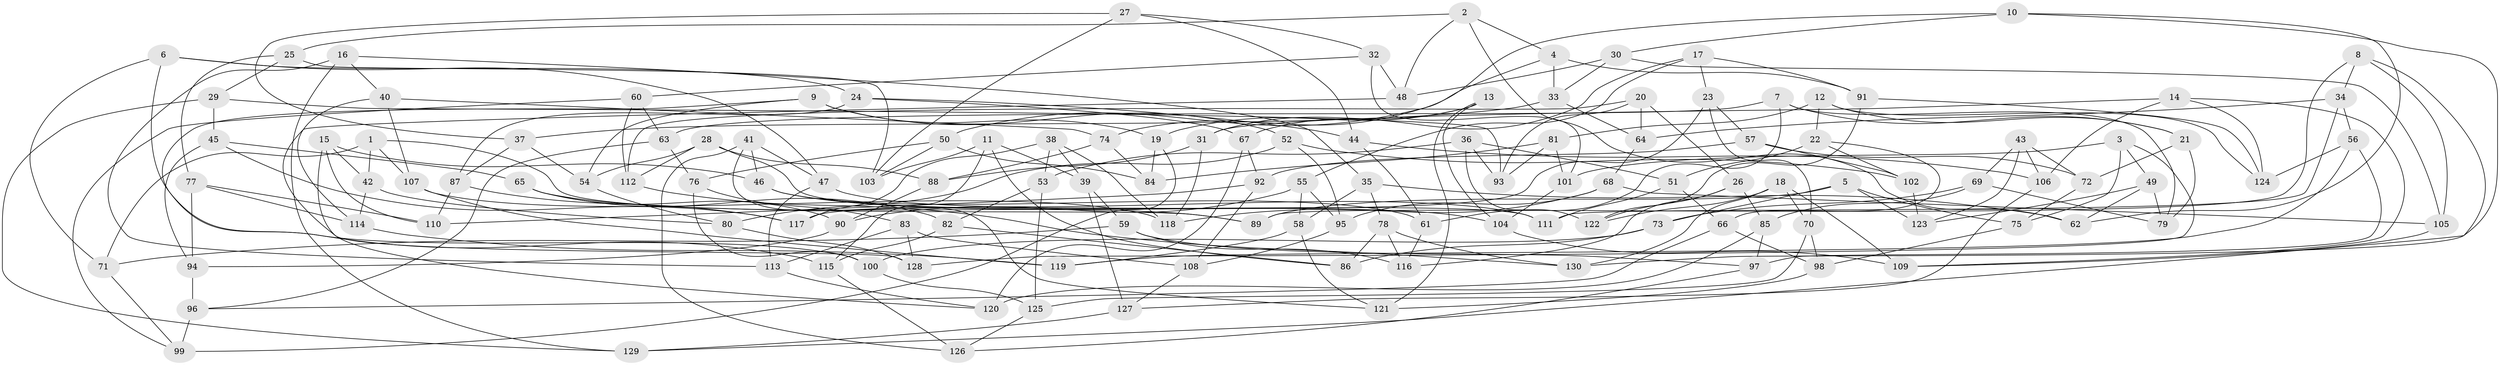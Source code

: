// coarse degree distribution, {6: 0.5294117647058824, 4: 0.47058823529411764}
// Generated by graph-tools (version 1.1) at 2025/24/03/03/25 07:24:24]
// undirected, 130 vertices, 260 edges
graph export_dot {
graph [start="1"]
  node [color=gray90,style=filled];
  1;
  2;
  3;
  4;
  5;
  6;
  7;
  8;
  9;
  10;
  11;
  12;
  13;
  14;
  15;
  16;
  17;
  18;
  19;
  20;
  21;
  22;
  23;
  24;
  25;
  26;
  27;
  28;
  29;
  30;
  31;
  32;
  33;
  34;
  35;
  36;
  37;
  38;
  39;
  40;
  41;
  42;
  43;
  44;
  45;
  46;
  47;
  48;
  49;
  50;
  51;
  52;
  53;
  54;
  55;
  56;
  57;
  58;
  59;
  60;
  61;
  62;
  63;
  64;
  65;
  66;
  67;
  68;
  69;
  70;
  71;
  72;
  73;
  74;
  75;
  76;
  77;
  78;
  79;
  80;
  81;
  82;
  83;
  84;
  85;
  86;
  87;
  88;
  89;
  90;
  91;
  92;
  93;
  94;
  95;
  96;
  97;
  98;
  99;
  100;
  101;
  102;
  103;
  104;
  105;
  106;
  107;
  108;
  109;
  110;
  111;
  112;
  113;
  114;
  115;
  116;
  117;
  118;
  119;
  120;
  121;
  122;
  123;
  124;
  125;
  126;
  127;
  128;
  129;
  130;
  1 -- 71;
  1 -- 42;
  1 -- 107;
  1 -- 89;
  2 -- 48;
  2 -- 62;
  2 -- 4;
  2 -- 25;
  3 -- 49;
  3 -- 101;
  3 -- 128;
  3 -- 75;
  4 -- 91;
  4 -- 33;
  4 -- 50;
  5 -- 73;
  5 -- 123;
  5 -- 75;
  5 -- 89;
  6 -- 100;
  6 -- 24;
  6 -- 71;
  6 -- 47;
  7 -- 63;
  7 -- 61;
  7 -- 21;
  7 -- 79;
  8 -- 89;
  8 -- 34;
  8 -- 129;
  8 -- 105;
  9 -- 115;
  9 -- 54;
  9 -- 19;
  9 -- 52;
  10 -- 30;
  10 -- 62;
  10 -- 130;
  10 -- 74;
  11 -- 115;
  11 -- 86;
  11 -- 39;
  11 -- 103;
  12 -- 22;
  12 -- 124;
  12 -- 21;
  12 -- 81;
  13 -- 121;
  13 -- 104;
  13 -- 31;
  13 -- 19;
  14 -- 124;
  14 -- 106;
  14 -- 31;
  14 -- 109;
  15 -- 42;
  15 -- 46;
  15 -- 110;
  15 -- 128;
  16 -- 35;
  16 -- 113;
  16 -- 40;
  16 -- 129;
  17 -- 91;
  17 -- 23;
  17 -- 67;
  17 -- 55;
  18 -- 130;
  18 -- 122;
  18 -- 70;
  18 -- 109;
  19 -- 84;
  19 -- 99;
  20 -- 93;
  20 -- 64;
  20 -- 112;
  20 -- 26;
  21 -- 72;
  21 -- 79;
  22 -- 51;
  22 -- 102;
  22 -- 66;
  23 -- 117;
  23 -- 57;
  23 -- 70;
  24 -- 67;
  24 -- 44;
  24 -- 87;
  25 -- 103;
  25 -- 29;
  25 -- 77;
  26 -- 85;
  26 -- 116;
  26 -- 122;
  27 -- 32;
  27 -- 44;
  27 -- 103;
  27 -- 37;
  28 -- 111;
  28 -- 88;
  28 -- 112;
  28 -- 54;
  29 -- 93;
  29 -- 45;
  29 -- 129;
  30 -- 105;
  30 -- 33;
  30 -- 48;
  31 -- 88;
  31 -- 118;
  32 -- 48;
  32 -- 60;
  32 -- 101;
  33 -- 37;
  33 -- 64;
  34 -- 111;
  34 -- 56;
  34 -- 64;
  35 -- 62;
  35 -- 78;
  35 -- 58;
  36 -- 93;
  36 -- 122;
  36 -- 51;
  36 -- 53;
  37 -- 87;
  37 -- 54;
  38 -- 117;
  38 -- 118;
  38 -- 53;
  38 -- 39;
  39 -- 127;
  39 -- 59;
  40 -- 107;
  40 -- 74;
  40 -- 114;
  41 -- 46;
  41 -- 47;
  41 -- 121;
  41 -- 126;
  42 -- 114;
  42 -- 80;
  43 -- 106;
  43 -- 69;
  43 -- 72;
  43 -- 123;
  44 -- 106;
  44 -- 61;
  45 -- 65;
  45 -- 94;
  45 -- 117;
  46 -- 104;
  46 -- 61;
  47 -- 111;
  47 -- 113;
  48 -- 120;
  49 -- 79;
  49 -- 123;
  49 -- 62;
  50 -- 76;
  50 -- 84;
  50 -- 103;
  51 -- 111;
  51 -- 66;
  52 -- 95;
  52 -- 102;
  52 -- 80;
  53 -- 82;
  53 -- 125;
  54 -- 80;
  55 -- 95;
  55 -- 58;
  55 -- 90;
  56 -- 97;
  56 -- 124;
  56 -- 119;
  57 -- 102;
  57 -- 92;
  57 -- 72;
  58 -- 121;
  58 -- 119;
  59 -- 97;
  59 -- 71;
  59 -- 116;
  60 -- 99;
  60 -- 63;
  60 -- 112;
  61 -- 116;
  63 -- 96;
  63 -- 76;
  64 -- 68;
  65 -- 90;
  65 -- 82;
  65 -- 89;
  66 -- 98;
  66 -- 96;
  67 -- 92;
  67 -- 120;
  68 -- 105;
  68 -- 95;
  68 -- 118;
  69 -- 73;
  69 -- 85;
  69 -- 79;
  70 -- 98;
  70 -- 125;
  71 -- 99;
  72 -- 75;
  73 -- 86;
  73 -- 100;
  74 -- 88;
  74 -- 84;
  75 -- 98;
  76 -- 100;
  76 -- 83;
  77 -- 114;
  77 -- 110;
  77 -- 94;
  78 -- 130;
  78 -- 116;
  78 -- 86;
  80 -- 128;
  81 -- 84;
  81 -- 93;
  81 -- 101;
  82 -- 115;
  82 -- 86;
  83 -- 108;
  83 -- 113;
  83 -- 128;
  85 -- 120;
  85 -- 97;
  87 -- 117;
  87 -- 110;
  88 -- 90;
  90 -- 94;
  91 -- 122;
  91 -- 124;
  92 -- 110;
  92 -- 108;
  94 -- 96;
  95 -- 108;
  96 -- 99;
  97 -- 126;
  98 -- 121;
  100 -- 125;
  101 -- 104;
  102 -- 123;
  104 -- 109;
  105 -- 109;
  106 -- 127;
  107 -- 119;
  107 -- 118;
  108 -- 127;
  112 -- 130;
  113 -- 120;
  114 -- 119;
  115 -- 126;
  125 -- 126;
  127 -- 129;
}
